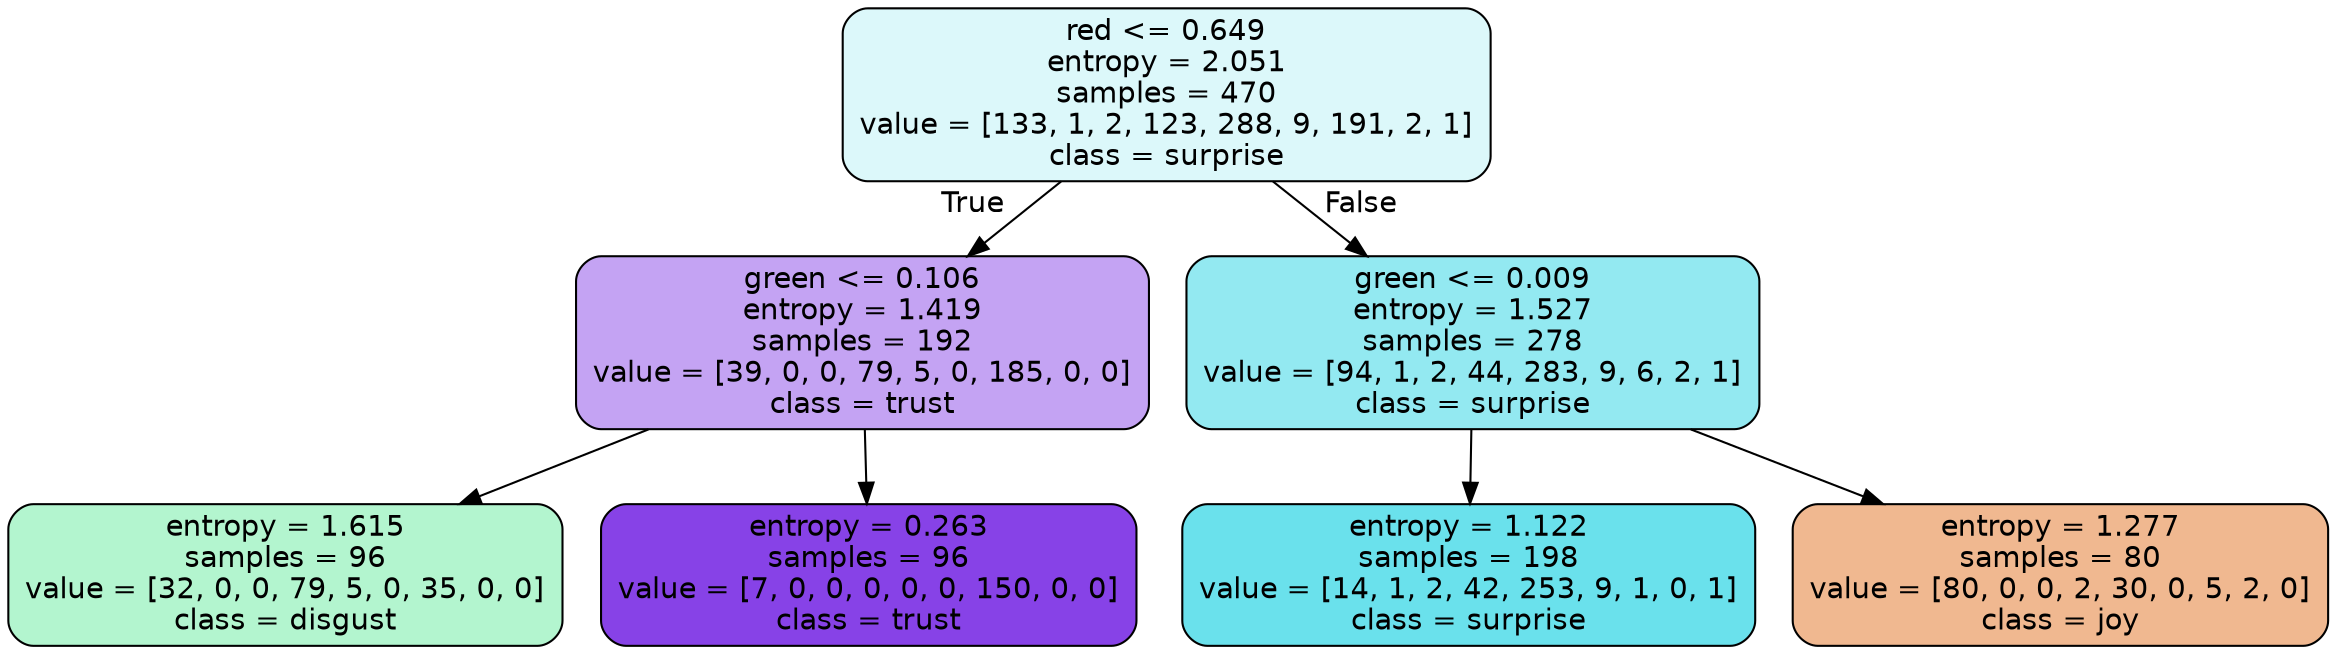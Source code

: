 digraph Tree {
node [shape=box, style="filled, rounded", color="black", fontname=helvetica] ;
edge [fontname=helvetica] ;
0 [label="red <= 0.649\nentropy = 2.051\nsamples = 470\nvalue = [133, 1, 2, 123, 288, 9, 191, 2, 1]\nclass = surprise", fillcolor="#39d7e52c"] ;
1 [label="green <= 0.106\nentropy = 1.419\nsamples = 192\nvalue = [39, 0, 0, 79, 5, 0, 185, 0, 0]\nclass = trust", fillcolor="#8139e576"] ;
0 -> 1 [labeldistance=2.5, labelangle=45, headlabel="True"] ;
2 [label="entropy = 1.615\nsamples = 96\nvalue = [32, 0, 0, 79, 5, 0, 35, 0, 0]\nclass = disgust", fillcolor="#39e58161"] ;
1 -> 2 ;
3 [label="entropy = 0.263\nsamples = 96\nvalue = [7, 0, 0, 0, 0, 0, 150, 0, 0]\nclass = trust", fillcolor="#8139e5f3"] ;
1 -> 3 ;
4 [label="green <= 0.009\nentropy = 1.527\nsamples = 278\nvalue = [94, 1, 2, 44, 283, 9, 6, 2, 1]\nclass = surprise", fillcolor="#39d7e58a"] ;
0 -> 4 [labeldistance=2.5, labelangle=-45, headlabel="False"] ;
5 [label="entropy = 1.122\nsamples = 198\nvalue = [14, 1, 2, 42, 253, 9, 1, 0, 1]\nclass = surprise", fillcolor="#39d7e5bf"] ;
4 -> 5 ;
6 [label="entropy = 1.277\nsamples = 80\nvalue = [80, 0, 0, 2, 30, 0, 5, 2, 0]\nclass = joy", fillcolor="#e581398f"] ;
4 -> 6 ;
}